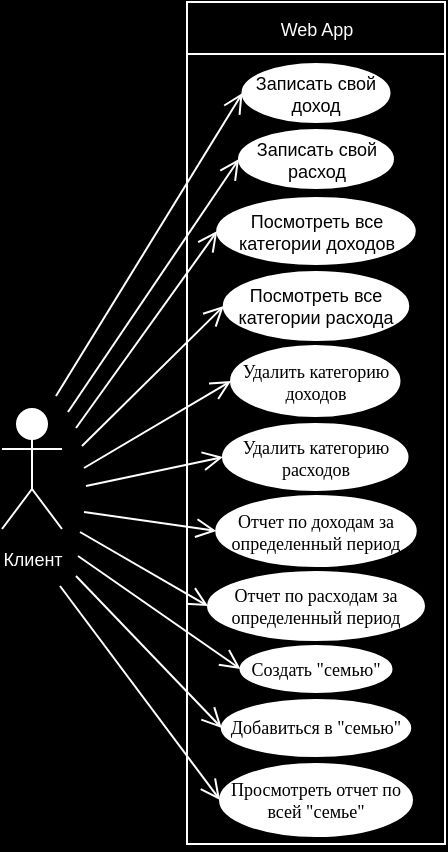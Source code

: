 <mxfile version="24.3.1" type="github">
  <diagram name="Page-1" id="CfuDnzUdAREOAfiRqM_1">
    <mxGraphModel dx="811" dy="433" grid="0" gridSize="10" guides="1" tooltips="1" connect="1" arrows="1" fold="1" page="0" pageScale="1" pageWidth="850" pageHeight="1100" background="#000000" math="0" shadow="0">
      <root>
        <mxCell id="0" />
        <mxCell id="1" parent="0" />
        <mxCell id="dSehZdOt6SYwNaZYVqWP-27" value="&lt;font style=&quot;font-size: 9px;&quot;&gt;Web App&lt;/font&gt;" style="swimlane;fontStyle=0;childLayout=stackLayout;horizontal=1;startSize=26;fillColor=none;horizontalStack=0;resizeParent=1;resizeParentMax=0;resizeLast=0;collapsible=1;marginBottom=0;whiteSpace=wrap;html=1;fontColor=#FFFFFF;strokeColor=#FFFFFF;" vertex="1" parent="1">
          <mxGeometry x="309.5" y="122" width="129" height="421" as="geometry">
            <mxRectangle x="309.5" y="122" width="71" height="26" as="alternateBounds" />
          </mxGeometry>
        </mxCell>
        <mxCell id="dSehZdOt6SYwNaZYVqWP-28" value="+ fi" style="text;strokeColor=none;fillColor=none;align=left;verticalAlign=top;spacingLeft=4;spacingRight=4;overflow=hidden;rotatable=0;points=[[0,0.5],[1,0.5]];portConstraint=eastwest;whiteSpace=wrap;html=1;" vertex="1" parent="dSehZdOt6SYwNaZYVqWP-27">
          <mxGeometry y="26" width="129" height="26" as="geometry" />
        </mxCell>
        <mxCell id="dSehZdOt6SYwNaZYVqWP-30" value="+ fi" style="text;strokeColor=none;fillColor=none;align=left;verticalAlign=top;spacingLeft=4;spacingRight=4;overflow=hidden;rotatable=0;points=[[0,0.5],[1,0.5]];portConstraint=eastwest;whiteSpace=wrap;html=1;" vertex="1" parent="dSehZdOt6SYwNaZYVqWP-27">
          <mxGeometry y="52" width="129" height="369" as="geometry" />
        </mxCell>
        <mxCell id="dSehZdOt6SYwNaZYVqWP-5" value="" style="edgeStyle=orthogonalEdgeStyle;rounded=0;orthogonalLoop=1;jettySize=auto;html=1;" edge="1" parent="1" source="dSehZdOt6SYwNaZYVqWP-3">
          <mxGeometry relative="1" as="geometry">
            <mxPoint x="235" y="362" as="targetPoint" />
          </mxGeometry>
        </mxCell>
        <mxCell id="dSehZdOt6SYwNaZYVqWP-7" value="" style="edgeStyle=orthogonalEdgeStyle;rounded=0;orthogonalLoop=1;jettySize=auto;html=1;" edge="1" parent="1" source="dSehZdOt6SYwNaZYVqWP-3">
          <mxGeometry relative="1" as="geometry">
            <mxPoint x="235" y="362" as="targetPoint" />
          </mxGeometry>
        </mxCell>
        <mxCell id="dSehZdOt6SYwNaZYVqWP-3" value="&lt;font style=&quot;font-size: 9px;&quot; color=&quot;#ffffff&quot;&gt;Клиент&lt;/font&gt;" style="shape=umlActor;verticalLabelPosition=bottom;verticalAlign=top;html=1;strokeColor=#FFFFFF;" vertex="1" parent="1">
          <mxGeometry x="217" y="325.5" width="30" height="60" as="geometry" />
        </mxCell>
        <mxCell id="dSehZdOt6SYwNaZYVqWP-14" value="&lt;span style=&quot;line-height: 107%; font-size: 9px;&quot;&gt;&lt;font style=&quot;font-size: 9px;&quot;&gt;Посмотреть все категории доходов&lt;/font&gt;&lt;/span&gt;" style="ellipse;whiteSpace=wrap;html=1;strokeColor=#FFFFFF;fontSize=9;" vertex="1" parent="1">
          <mxGeometry x="324.62" y="220" width="98.75" height="33" as="geometry" />
        </mxCell>
        <mxCell id="dSehZdOt6SYwNaZYVqWP-13" value="&lt;span style=&quot;line-height: 107%; font-size: 9px;&quot;&gt;&lt;font style=&quot;font-size: 9px;&quot;&gt;Записать свой расход&lt;/font&gt;&lt;/span&gt;" style="ellipse;whiteSpace=wrap;html=1;strokeColor=#FFFFFF;fontSize=9;" vertex="1" parent="1">
          <mxGeometry x="335.5" y="186" width="77" height="29" as="geometry" />
        </mxCell>
        <mxCell id="dSehZdOt6SYwNaZYVqWP-12" value="&lt;span style=&quot;line-height: 107%; font-size: 9px;&quot;&gt;&lt;font style=&quot;font-size: 9px;&quot;&gt;Записать свой доход&lt;/font&gt;&lt;/span&gt;" style="ellipse;whiteSpace=wrap;html=1;strokeColor=#FFFFFF;fontSize=9;" vertex="1" parent="1">
          <mxGeometry x="337.25" y="153" width="73.5" height="29" as="geometry" />
        </mxCell>
        <mxCell id="dSehZdOt6SYwNaZYVqWP-15" value="&lt;span style=&quot;line-height: 107%; font-size: 9px;&quot;&gt;&lt;font style=&quot;font-size: 9px;&quot;&gt;Посмотреть все категории расхода&lt;/font&gt;&lt;/span&gt;" style="ellipse;whiteSpace=wrap;html=1;strokeColor=#FFFFFF;fontSize=9;" vertex="1" parent="1">
          <mxGeometry x="327.87" y="257" width="92.25" height="34" as="geometry" />
        </mxCell>
        <mxCell id="dSehZdOt6SYwNaZYVqWP-16" value="&lt;span style=&quot;line-height: 107%; font-family: &amp;quot;Times New Roman&amp;quot;, serif; font-size: 9px;&quot;&gt;&lt;font style=&quot;font-size: 9px;&quot;&gt;Удалить категорию доходов&lt;/font&gt;&lt;/span&gt;" style="ellipse;whiteSpace=wrap;html=1;strokeColor=#FFFFFF;fontSize=9;" vertex="1" parent="1">
          <mxGeometry x="331.5" y="294" width="84.25" height="35" as="geometry" />
        </mxCell>
        <mxCell id="dSehZdOt6SYwNaZYVqWP-17" value="&lt;span style=&quot;line-height: 107%; font-family: &amp;quot;Times New Roman&amp;quot;, serif; font-size: 9px;&quot;&gt;&lt;font style=&quot;font-size: 9px;&quot;&gt;Удалить категорию расходов&lt;/font&gt;&lt;/span&gt;" style="ellipse;whiteSpace=wrap;html=1;strokeColor=#FFFFFF;fontSize=9;" vertex="1" parent="1">
          <mxGeometry x="327.5" y="333" width="92.25" height="33" as="geometry" />
        </mxCell>
        <mxCell id="dSehZdOt6SYwNaZYVqWP-18" value="&lt;span style=&quot;line-height: 107%; font-family: &amp;quot;Times New Roman&amp;quot;, serif; font-size: 9px;&quot;&gt;&lt;font style=&quot;font-size: 9px;&quot;&gt;Отчет по доходам за определенный период&lt;/font&gt;&lt;/span&gt;" style="ellipse;whiteSpace=wrap;html=1;strokeColor=#FFFFFF;fontSize=9;" vertex="1" parent="1">
          <mxGeometry x="324.12" y="369" width="99.75" height="35" as="geometry" />
        </mxCell>
        <mxCell id="dSehZdOt6SYwNaZYVqWP-19" value="&lt;span style=&quot;line-height: 107%; font-family: &amp;quot;Times New Roman&amp;quot;, serif; font-size: 9px;&quot;&gt;&lt;font style=&quot;font-size: 9px;&quot;&gt;Отчет по расходам за определенный период&lt;/font&gt;&lt;/span&gt;" style="ellipse;whiteSpace=wrap;html=1;strokeColor=#FFFFFF;fontSize=9;" vertex="1" parent="1">
          <mxGeometry x="320" y="407" width="108" height="34" as="geometry" />
        </mxCell>
        <mxCell id="dSehZdOt6SYwNaZYVqWP-20" value="&lt;span style=&quot;line-height: 107%; font-family: &amp;quot;Times New Roman&amp;quot;, serif; font-size: 9px;&quot;&gt;&lt;font style=&quot;font-size: 9px;&quot;&gt;Создать &quot;семью&quot;&lt;/font&gt;&lt;/span&gt;" style="ellipse;whiteSpace=wrap;html=1;strokeColor=#FFFFFF;fontSize=9;" vertex="1" parent="1">
          <mxGeometry x="336.25" y="444" width="75.5" height="23" as="geometry" />
        </mxCell>
        <mxCell id="dSehZdOt6SYwNaZYVqWP-21" value="&lt;span style=&quot;line-height: 107%; font-family: &amp;quot;Times New Roman&amp;quot;, serif; font-size: 9px;&quot;&gt;&lt;font style=&quot;font-size: 9px;&quot;&gt;Добавиться в &quot;семью&quot;&lt;/font&gt;&lt;/span&gt;" style="ellipse;whiteSpace=wrap;html=1;strokeColor=#FFFFFF;fontSize=9;" vertex="1" parent="1">
          <mxGeometry x="326.88" y="471" width="94.25" height="28" as="geometry" />
        </mxCell>
        <mxCell id="dSehZdOt6SYwNaZYVqWP-22" value="&lt;span style=&quot;line-height: 107%; font-family: &amp;quot;Times New Roman&amp;quot;, serif; font-size: 9px;&quot;&gt;&lt;font style=&quot;font-size: 9px;&quot;&gt;Просмотреть отчет по всей &quot;семье&quot;&lt;/font&gt;&lt;/span&gt;" style="ellipse;whiteSpace=wrap;html=1;strokeColor=#FFFFFF;fontSize=9;" vertex="1" parent="1">
          <mxGeometry x="326" y="503" width="96" height="36" as="geometry" />
        </mxCell>
        <mxCell id="dSehZdOt6SYwNaZYVqWP-31" value="" style="endArrow=open;endFill=1;endSize=8;html=1;rounded=0;strokeColor=#FFFFFF;entryX=0;entryY=0.5;entryDx=0;entryDy=0;" edge="1" parent="1" target="dSehZdOt6SYwNaZYVqWP-12">
          <mxGeometry width="160" relative="1" as="geometry">
            <mxPoint x="244" y="319" as="sourcePoint" />
            <mxPoint x="526" y="340" as="targetPoint" />
          </mxGeometry>
        </mxCell>
        <mxCell id="dSehZdOt6SYwNaZYVqWP-32" value="" style="endArrow=open;endFill=1;endSize=8;html=1;rounded=0;strokeColor=#FFFFFF;entryX=0;entryY=0.5;entryDx=0;entryDy=0;" edge="1" parent="1" target="dSehZdOt6SYwNaZYVqWP-13">
          <mxGeometry width="160" relative="1" as="geometry">
            <mxPoint x="250" y="327" as="sourcePoint" />
            <mxPoint x="347" y="178" as="targetPoint" />
          </mxGeometry>
        </mxCell>
        <mxCell id="dSehZdOt6SYwNaZYVqWP-33" value="" style="endArrow=open;endFill=1;endSize=8;html=1;rounded=0;strokeColor=#FFFFFF;entryX=0;entryY=0.5;entryDx=0;entryDy=0;" edge="1" parent="1" target="dSehZdOt6SYwNaZYVqWP-14">
          <mxGeometry width="160" relative="1" as="geometry">
            <mxPoint x="254" y="335" as="sourcePoint" />
            <mxPoint x="346" y="211" as="targetPoint" />
          </mxGeometry>
        </mxCell>
        <mxCell id="dSehZdOt6SYwNaZYVqWP-34" value="" style="endArrow=open;endFill=1;endSize=8;html=1;rounded=0;strokeColor=#FFFFFF;entryX=0;entryY=0.5;entryDx=0;entryDy=0;" edge="1" parent="1" target="dSehZdOt6SYwNaZYVqWP-15">
          <mxGeometry width="160" relative="1" as="geometry">
            <mxPoint x="257" y="344" as="sourcePoint" />
            <mxPoint x="335" y="247" as="targetPoint" />
          </mxGeometry>
        </mxCell>
        <mxCell id="dSehZdOt6SYwNaZYVqWP-35" value="" style="endArrow=open;endFill=1;endSize=8;html=1;rounded=0;strokeColor=#FFFFFF;entryX=0;entryY=0.5;entryDx=0;entryDy=0;" edge="1" parent="1" target="dSehZdOt6SYwNaZYVqWP-16">
          <mxGeometry width="160" relative="1" as="geometry">
            <mxPoint x="258" y="355" as="sourcePoint" />
            <mxPoint x="338" y="284" as="targetPoint" />
          </mxGeometry>
        </mxCell>
        <mxCell id="dSehZdOt6SYwNaZYVqWP-36" value="" style="endArrow=open;endFill=1;endSize=8;html=1;rounded=0;strokeColor=#FFFFFF;entryX=0;entryY=0.5;entryDx=0;entryDy=0;" edge="1" parent="1" target="dSehZdOt6SYwNaZYVqWP-17">
          <mxGeometry width="160" relative="1" as="geometry">
            <mxPoint x="259" y="364" as="sourcePoint" />
            <mxPoint x="341" y="322" as="targetPoint" />
          </mxGeometry>
        </mxCell>
        <mxCell id="dSehZdOt6SYwNaZYVqWP-37" value="" style="endArrow=open;endFill=1;endSize=8;html=1;rounded=0;strokeColor=#FFFFFF;entryX=0;entryY=0.5;entryDx=0;entryDy=0;" edge="1" parent="1" target="dSehZdOt6SYwNaZYVqWP-18">
          <mxGeometry width="160" relative="1" as="geometry">
            <mxPoint x="258" y="377" as="sourcePoint" />
            <mxPoint x="337" y="360" as="targetPoint" />
          </mxGeometry>
        </mxCell>
        <mxCell id="dSehZdOt6SYwNaZYVqWP-38" value="" style="endArrow=open;endFill=1;endSize=8;html=1;rounded=0;strokeColor=#FFFFFF;entryX=0;entryY=0.5;entryDx=0;entryDy=0;" edge="1" parent="1" target="dSehZdOt6SYwNaZYVqWP-19">
          <mxGeometry width="160" relative="1" as="geometry">
            <mxPoint x="256" y="387" as="sourcePoint" />
            <mxPoint x="334" y="397" as="targetPoint" />
          </mxGeometry>
        </mxCell>
        <mxCell id="dSehZdOt6SYwNaZYVqWP-39" value="" style="endArrow=open;endFill=1;endSize=8;html=1;rounded=0;strokeColor=#FFFFFF;entryX=0;entryY=0.5;entryDx=0;entryDy=0;" edge="1" parent="1" target="dSehZdOt6SYwNaZYVqWP-20">
          <mxGeometry width="160" relative="1" as="geometry">
            <mxPoint x="255" y="399" as="sourcePoint" />
            <mxPoint x="330" y="434" as="targetPoint" />
          </mxGeometry>
        </mxCell>
        <mxCell id="dSehZdOt6SYwNaZYVqWP-40" value="" style="endArrow=open;endFill=1;endSize=8;html=1;rounded=0;strokeColor=#FFFFFF;entryX=0;entryY=0.5;entryDx=0;entryDy=0;" edge="1" parent="1" target="dSehZdOt6SYwNaZYVqWP-21">
          <mxGeometry width="160" relative="1" as="geometry">
            <mxPoint x="254" y="409" as="sourcePoint" />
            <mxPoint x="346" y="466" as="targetPoint" />
          </mxGeometry>
        </mxCell>
        <mxCell id="dSehZdOt6SYwNaZYVqWP-41" value="" style="endArrow=open;endFill=1;endSize=8;html=1;rounded=0;strokeColor=#FFFFFF;entryX=0;entryY=0.5;entryDx=0;entryDy=0;" edge="1" parent="1" target="dSehZdOt6SYwNaZYVqWP-22">
          <mxGeometry width="160" relative="1" as="geometry">
            <mxPoint x="246" y="414" as="sourcePoint" />
            <mxPoint x="337" y="495" as="targetPoint" />
          </mxGeometry>
        </mxCell>
      </root>
    </mxGraphModel>
  </diagram>
</mxfile>
